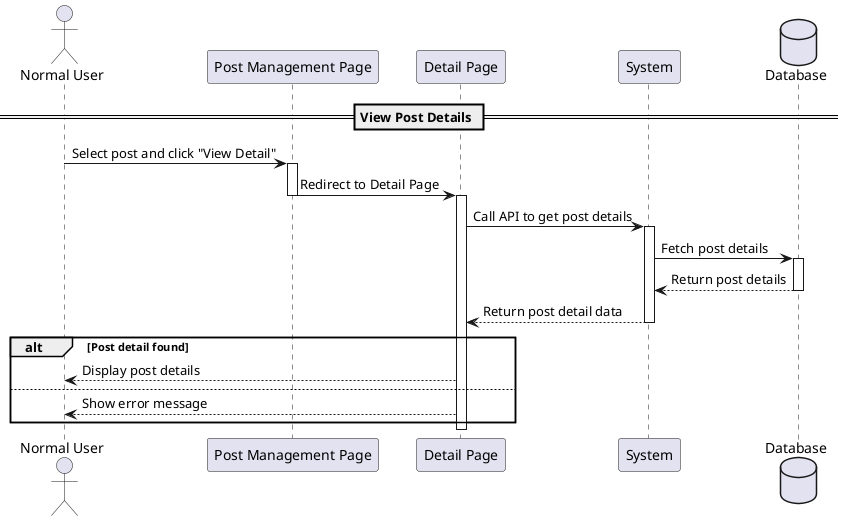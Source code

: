 @startuml
actor "Normal User" as NormalUser
participant "Post Management Page" as PostPage
participant "Detail Page" as DetailPage
participant System
database Database

== View Post Details ==
NormalUser -> PostPage : Select post and click "View Detail"
activate PostPage
PostPage -> DetailPage : Redirect to Detail Page
deactivate PostPage

activate DetailPage
DetailPage -> System : Call API to get post details
activate System
System -> Database : Fetch post details
activate Database
Database --> System : Return post details
deactivate Database
System --> DetailPage : Return post detail data
deactivate System

alt Post detail found
    DetailPage --> NormalUser : Display post details
else
    DetailPage --> NormalUser : Show error message
end
deactivate DetailPage
@enduml
